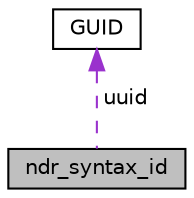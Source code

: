 digraph "ndr_syntax_id"
{
 // LATEX_PDF_SIZE
  edge [fontname="Helvetica",fontsize="10",labelfontname="Helvetica",labelfontsize="10"];
  node [fontname="Helvetica",fontsize="10",shape=record];
  Node1 [label="ndr_syntax_id",height=0.2,width=0.4,color="black", fillcolor="grey75", style="filled", fontcolor="black",tooltip=" "];
  Node2 -> Node1 [dir="back",color="darkorchid3",fontsize="10",style="dashed",label=" uuid" ,fontname="Helvetica"];
  Node2 [label="GUID",height=0.2,width=0.4,color="black", fillcolor="white", style="filled",URL="$struct_g_u_i_d.html",tooltip=" "];
}
